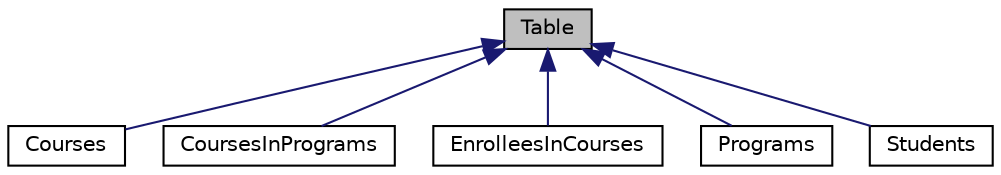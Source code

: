 digraph "Table"
{
 // LATEX_PDF_SIZE
  edge [fontname="Helvetica",fontsize="10",labelfontname="Helvetica",labelfontsize="10"];
  node [fontname="Helvetica",fontsize="10",shape=record];
  Node1 [label="Table",height=0.2,width=0.4,color="black", fillcolor="grey75", style="filled", fontcolor="black",tooltip=" "];
  Node1 -> Node2 [dir="back",color="midnightblue",fontsize="10",style="solid",fontname="Helvetica"];
  Node2 [label="Courses",height=0.2,width=0.4,color="black", fillcolor="white", style="filled",URL="$class_courses.html",tooltip=" "];
  Node1 -> Node3 [dir="back",color="midnightblue",fontsize="10",style="solid",fontname="Helvetica"];
  Node3 [label="CoursesInPrograms",height=0.2,width=0.4,color="black", fillcolor="white", style="filled",URL="$class_courses_in_programs.html",tooltip=" "];
  Node1 -> Node4 [dir="back",color="midnightblue",fontsize="10",style="solid",fontname="Helvetica"];
  Node4 [label="EnrolleesInCourses",height=0.2,width=0.4,color="black", fillcolor="white", style="filled",URL="$class_enrollees_in_courses.html",tooltip=" "];
  Node1 -> Node5 [dir="back",color="midnightblue",fontsize="10",style="solid",fontname="Helvetica"];
  Node5 [label="Programs",height=0.2,width=0.4,color="black", fillcolor="white", style="filled",URL="$class_programs.html",tooltip=" "];
  Node1 -> Node6 [dir="back",color="midnightblue",fontsize="10",style="solid",fontname="Helvetica"];
  Node6 [label="Students",height=0.2,width=0.4,color="black", fillcolor="white", style="filled",URL="$class_students.html",tooltip=" "];
}
